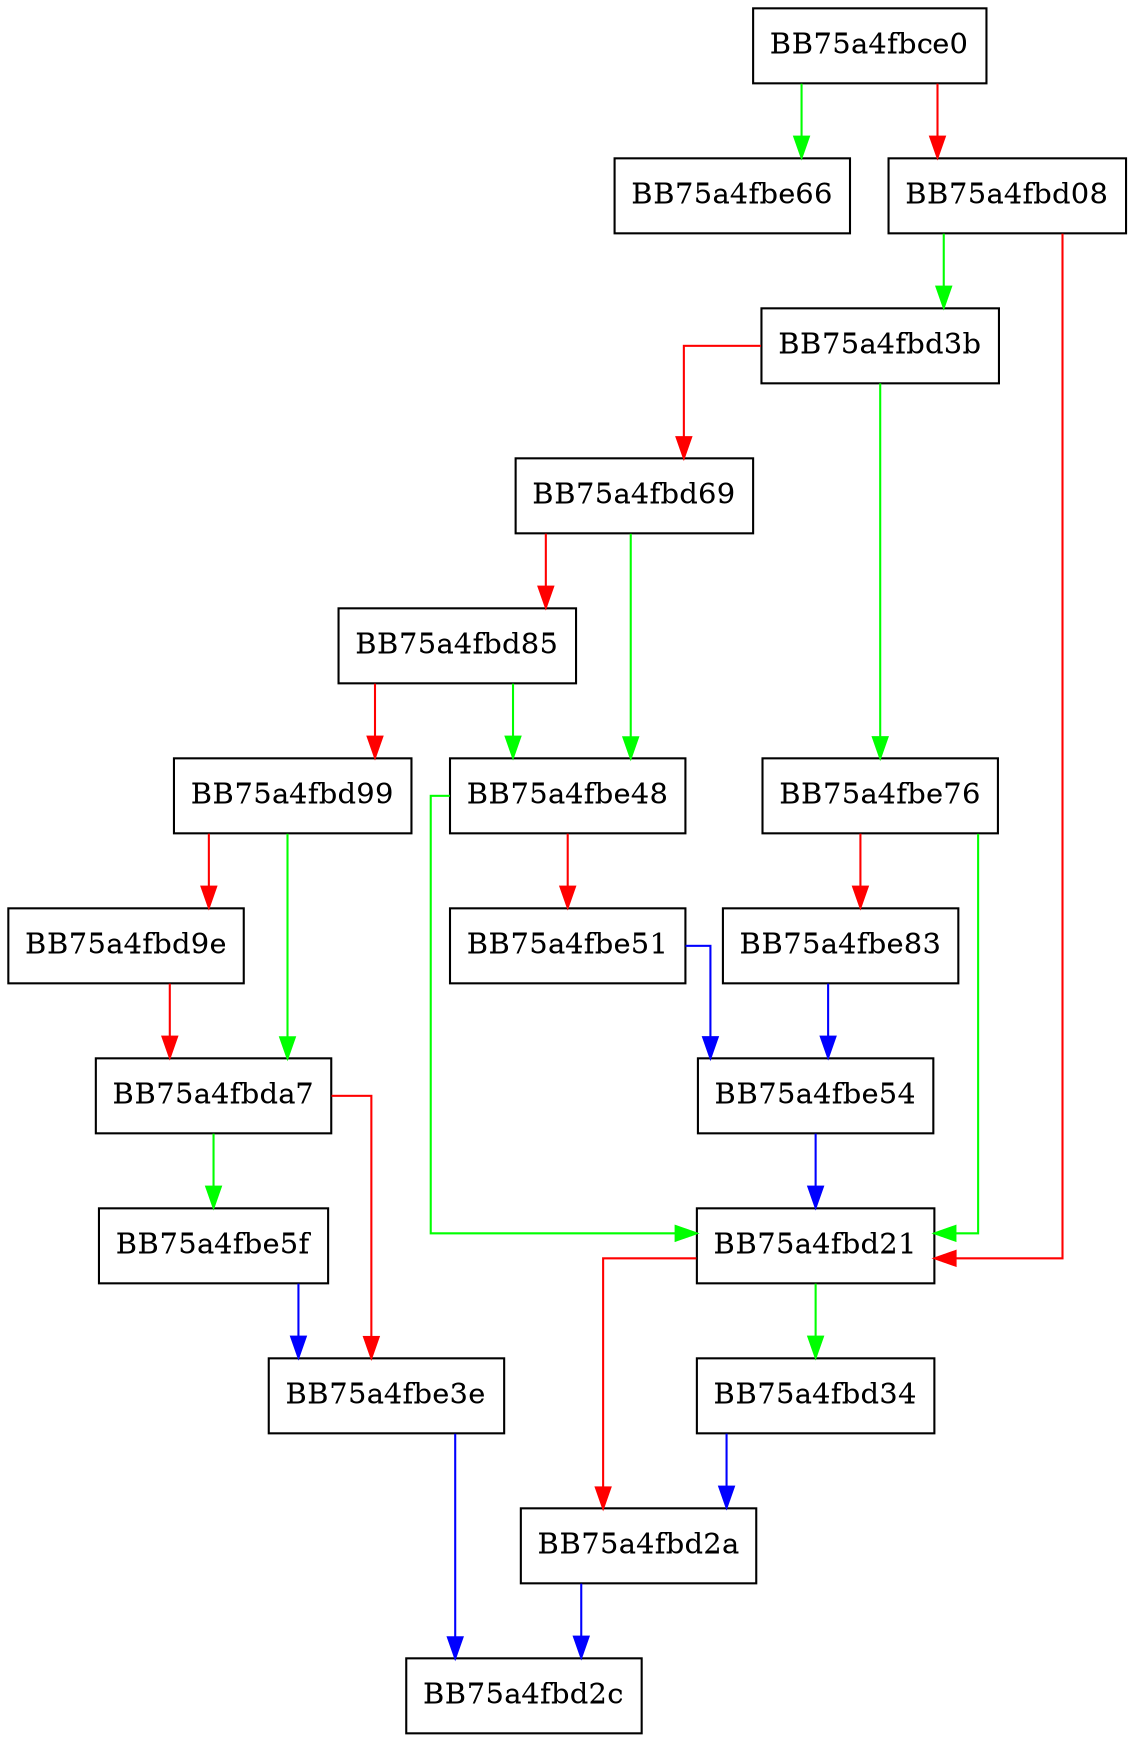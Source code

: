 digraph GetProcessElevationAndIntegrityLevel {
  node [shape="box"];
  graph [splines=ortho];
  BB75a4fbce0 -> BB75a4fbe66 [color="green"];
  BB75a4fbce0 -> BB75a4fbd08 [color="red"];
  BB75a4fbd08 -> BB75a4fbd3b [color="green"];
  BB75a4fbd08 -> BB75a4fbd21 [color="red"];
  BB75a4fbd21 -> BB75a4fbd34 [color="green"];
  BB75a4fbd21 -> BB75a4fbd2a [color="red"];
  BB75a4fbd2a -> BB75a4fbd2c [color="blue"];
  BB75a4fbd34 -> BB75a4fbd2a [color="blue"];
  BB75a4fbd3b -> BB75a4fbe76 [color="green"];
  BB75a4fbd3b -> BB75a4fbd69 [color="red"];
  BB75a4fbd69 -> BB75a4fbe48 [color="green"];
  BB75a4fbd69 -> BB75a4fbd85 [color="red"];
  BB75a4fbd85 -> BB75a4fbe48 [color="green"];
  BB75a4fbd85 -> BB75a4fbd99 [color="red"];
  BB75a4fbd99 -> BB75a4fbda7 [color="green"];
  BB75a4fbd99 -> BB75a4fbd9e [color="red"];
  BB75a4fbd9e -> BB75a4fbda7 [color="red"];
  BB75a4fbda7 -> BB75a4fbe5f [color="green"];
  BB75a4fbda7 -> BB75a4fbe3e [color="red"];
  BB75a4fbe3e -> BB75a4fbd2c [color="blue"];
  BB75a4fbe48 -> BB75a4fbd21 [color="green"];
  BB75a4fbe48 -> BB75a4fbe51 [color="red"];
  BB75a4fbe51 -> BB75a4fbe54 [color="blue"];
  BB75a4fbe54 -> BB75a4fbd21 [color="blue"];
  BB75a4fbe5f -> BB75a4fbe3e [color="blue"];
  BB75a4fbe76 -> BB75a4fbd21 [color="green"];
  BB75a4fbe76 -> BB75a4fbe83 [color="red"];
  BB75a4fbe83 -> BB75a4fbe54 [color="blue"];
}